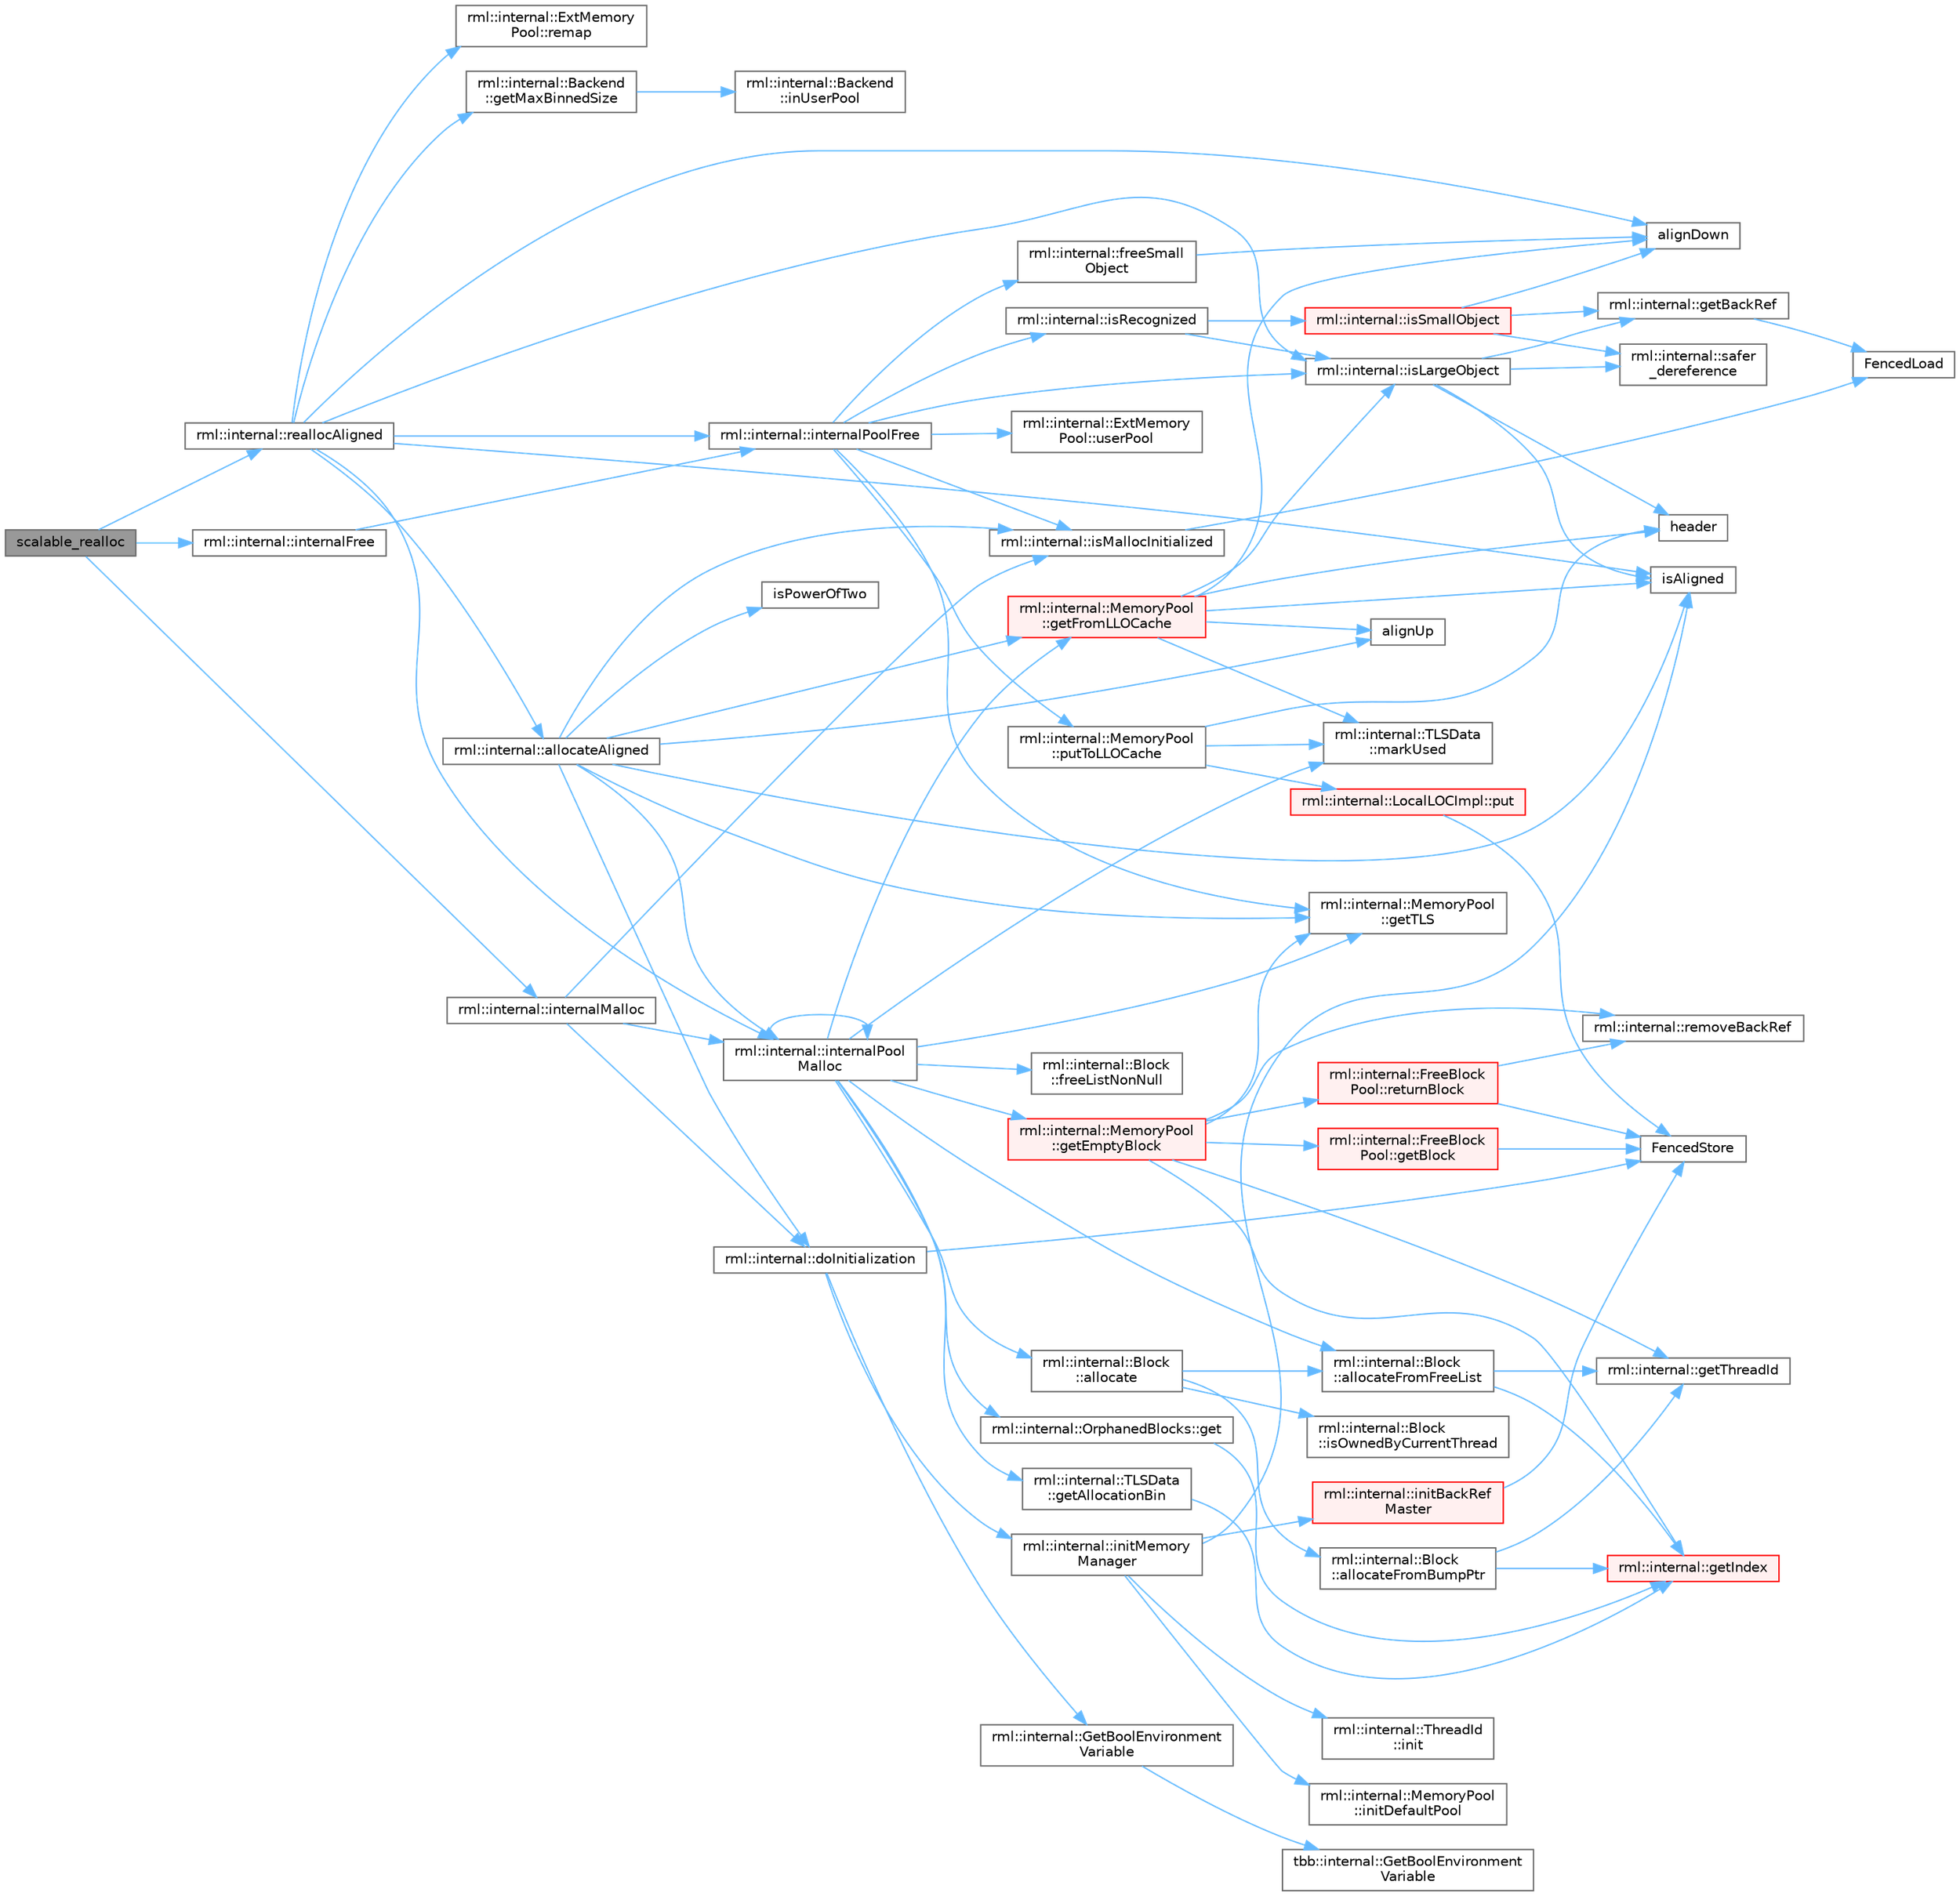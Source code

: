 digraph "scalable_realloc"
{
 // LATEX_PDF_SIZE
  bgcolor="transparent";
  edge [fontname=Helvetica,fontsize=10,labelfontname=Helvetica,labelfontsize=10];
  node [fontname=Helvetica,fontsize=10,shape=box,height=0.2,width=0.4];
  rankdir="LR";
  Node1 [id="Node000001",label="scalable_realloc",height=0.2,width=0.4,color="gray40", fillcolor="grey60", style="filled", fontcolor="black",tooltip=" "];
  Node1 -> Node2 [id="edge1_Node000001_Node000002",color="steelblue1",style="solid",tooltip=" "];
  Node2 [id="Node000002",label="rml::internal::internalFree",height=0.2,width=0.4,color="grey40", fillcolor="white", style="filled",URL="$namespacerml_1_1internal.html#a91eeaa067e3fdf5618b5a65b8b368231",tooltip=" "];
  Node2 -> Node3 [id="edge2_Node000002_Node000003",color="steelblue1",style="solid",tooltip=" "];
  Node3 [id="Node000003",label="rml::internal::internalPoolFree",height=0.2,width=0.4,color="grey40", fillcolor="white", style="filled",URL="$namespacerml_1_1internal.html#a8bff2023b8463f38317c75980f21e0db",tooltip=" "];
  Node3 -> Node4 [id="edge3_Node000003_Node000004",color="steelblue1",style="solid",tooltip=" "];
  Node4 [id="Node000004",label="rml::internal::freeSmall\lObject",height=0.2,width=0.4,color="grey40", fillcolor="white", style="filled",URL="$namespacerml_1_1internal.html#adeac248637575859a6e8f733ba15060e",tooltip=" "];
  Node4 -> Node5 [id="edge4_Node000004_Node000005",color="steelblue1",style="solid",tooltip=" "];
  Node5 [id="Node000005",label="alignDown",height=0.2,width=0.4,color="grey40", fillcolor="white", style="filled",URL="$shared__utils_8h.html#ab3918cd2395835f90b78b96d4e1e2390",tooltip=" "];
  Node3 -> Node6 [id="edge5_Node000003_Node000006",color="steelblue1",style="solid",tooltip=" "];
  Node6 [id="Node000006",label="rml::internal::MemoryPool\l::getTLS",height=0.2,width=0.4,color="grey40", fillcolor="white", style="filled",URL="$classrml_1_1internal_1_1_memory_pool.html#acdf684e1b29c9d00886d97b909798488",tooltip=" "];
  Node3 -> Node7 [id="edge6_Node000003_Node000007",color="steelblue1",style="solid",tooltip=" "];
  Node7 [id="Node000007",label="rml::internal::isLargeObject",height=0.2,width=0.4,color="grey40", fillcolor="white", style="filled",URL="$namespacerml_1_1internal.html#a730f387568a0a522e003dca4246eb393",tooltip=" "];
  Node7 -> Node8 [id="edge7_Node000007_Node000008",color="steelblue1",style="solid",tooltip=" "];
  Node8 [id="Node000008",label="rml::internal::getBackRef",height=0.2,width=0.4,color="grey40", fillcolor="white", style="filled",URL="$namespacerml_1_1internal.html#a674d3a46d675ee1887142a9118f48927",tooltip=" "];
  Node8 -> Node9 [id="edge8_Node000008_Node000009",color="steelblue1",style="solid",tooltip=" "];
  Node9 [id="Node000009",label="FencedLoad",height=0.2,width=0.4,color="grey40", fillcolor="white", style="filled",URL="$_synchronize_8h.html#a0792980ea26344eaf2fc0a4112b5d848",tooltip=" "];
  Node7 -> Node10 [id="edge9_Node000007_Node000010",color="steelblue1",style="solid",tooltip=" "];
  Node10 [id="Node000010",label="header",height=0.2,width=0.4,color="grey40", fillcolor="white", style="filled",URL="$cblat1_8f.html#a410931b600854e6dd3e253731606117e",tooltip=" "];
  Node7 -> Node11 [id="edge10_Node000007_Node000011",color="steelblue1",style="solid",tooltip=" "];
  Node11 [id="Node000011",label="isAligned",height=0.2,width=0.4,color="grey40", fillcolor="white", style="filled",URL="$_customize_8h.html#a717f2c2c0501922cd654a5ebf49b287e",tooltip=" "];
  Node7 -> Node12 [id="edge11_Node000007_Node000012",color="steelblue1",style="solid",tooltip=" "];
  Node12 [id="Node000012",label="rml::internal::safer\l_dereference",height=0.2,width=0.4,color="grey40", fillcolor="white", style="filled",URL="$namespacerml_1_1internal.html#ad1ffc431b9c2d1e7109a72599d761792",tooltip=" "];
  Node3 -> Node13 [id="edge12_Node000003_Node000013",color="steelblue1",style="solid",tooltip=" "];
  Node13 [id="Node000013",label="rml::internal::isMallocInitialized",height=0.2,width=0.4,color="grey40", fillcolor="white", style="filled",URL="$namespacerml_1_1internal.html#a61c4d632ea815cbeea8ed0ee72e06ac7",tooltip=" "];
  Node13 -> Node9 [id="edge13_Node000013_Node000009",color="steelblue1",style="solid",tooltip=" "];
  Node3 -> Node14 [id="edge14_Node000003_Node000014",color="steelblue1",style="solid",tooltip=" "];
  Node14 [id="Node000014",label="rml::internal::isRecognized",height=0.2,width=0.4,color="grey40", fillcolor="white", style="filled",URL="$namespacerml_1_1internal.html#abe52e5f71a9571929c11e06738d0864f",tooltip=" "];
  Node14 -> Node7 [id="edge15_Node000014_Node000007",color="steelblue1",style="solid",tooltip=" "];
  Node14 -> Node15 [id="edge16_Node000014_Node000015",color="steelblue1",style="solid",tooltip=" "];
  Node15 [id="Node000015",label="rml::internal::isSmallObject",height=0.2,width=0.4,color="red", fillcolor="#FFF0F0", style="filled",URL="$namespacerml_1_1internal.html#a44371ad68e0e7931776e8e128764ae79",tooltip=" "];
  Node15 -> Node5 [id="edge17_Node000015_Node000005",color="steelblue1",style="solid",tooltip=" "];
  Node15 -> Node8 [id="edge18_Node000015_Node000008",color="steelblue1",style="solid",tooltip=" "];
  Node15 -> Node12 [id="edge19_Node000015_Node000012",color="steelblue1",style="solid",tooltip=" "];
  Node3 -> Node22 [id="edge20_Node000003_Node000022",color="steelblue1",style="solid",tooltip=" "];
  Node22 [id="Node000022",label="rml::internal::MemoryPool\l::putToLLOCache",height=0.2,width=0.4,color="grey40", fillcolor="white", style="filled",URL="$classrml_1_1internal_1_1_memory_pool.html#aedf33ac6b570a3847f86ad528de00149",tooltip=" "];
  Node22 -> Node10 [id="edge21_Node000022_Node000010",color="steelblue1",style="solid",tooltip=" "];
  Node22 -> Node23 [id="edge22_Node000022_Node000023",color="steelblue1",style="solid",tooltip=" "];
  Node23 [id="Node000023",label="rml::internal::TLSData\l::markUsed",height=0.2,width=0.4,color="grey40", fillcolor="white", style="filled",URL="$classrml_1_1internal_1_1_t_l_s_data.html#afabda6a63ddb1942d1d5a7a06f41e2ae",tooltip=" "];
  Node22 -> Node24 [id="edge23_Node000022_Node000024",color="steelblue1",style="solid",tooltip=" "];
  Node24 [id="Node000024",label="rml::internal::LocalLOCImpl::put",height=0.2,width=0.4,color="red", fillcolor="#FFF0F0", style="filled",URL="$classrml_1_1internal_1_1_local_l_o_c_impl.html#a40f0e9cea1a99d95d786f52e2dc8add9",tooltip=" "];
  Node24 -> Node26 [id="edge24_Node000024_Node000026",color="steelblue1",style="solid",tooltip=" "];
  Node26 [id="Node000026",label="FencedStore",height=0.2,width=0.4,color="grey40", fillcolor="white", style="filled",URL="$_synchronize_8h.html#a19886ee3899c0a2435ea9840116ea325",tooltip=" "];
  Node3 -> Node28 [id="edge25_Node000003_Node000028",color="steelblue1",style="solid",tooltip=" "];
  Node28 [id="Node000028",label="rml::internal::ExtMemory\lPool::userPool",height=0.2,width=0.4,color="grey40", fillcolor="white", style="filled",URL="$structrml_1_1internal_1_1_ext_memory_pool.html#a6f02801fa5ba692cf62457c0a80079cc",tooltip=" "];
  Node1 -> Node29 [id="edge26_Node000001_Node000029",color="steelblue1",style="solid",tooltip=" "];
  Node29 [id="Node000029",label="rml::internal::internalMalloc",height=0.2,width=0.4,color="grey40", fillcolor="white", style="filled",URL="$namespacerml_1_1internal.html#a19b0fbc5aaa4b08cc412bb5777b01f89",tooltip=" "];
  Node29 -> Node30 [id="edge27_Node000029_Node000030",color="steelblue1",style="solid",tooltip=" "];
  Node30 [id="Node000030",label="rml::internal::doInitialization",height=0.2,width=0.4,color="grey40", fillcolor="white", style="filled",URL="$namespacerml_1_1internal.html#aad59cc02d849210b00c8587544e44e20",tooltip="Ensures that initMemoryManager() is called once and only once."];
  Node30 -> Node26 [id="edge28_Node000030_Node000026",color="steelblue1",style="solid",tooltip=" "];
  Node30 -> Node31 [id="edge29_Node000030_Node000031",color="steelblue1",style="solid",tooltip=" "];
  Node31 [id="Node000031",label="rml::internal::GetBoolEnvironment\lVariable",height=0.2,width=0.4,color="grey40", fillcolor="white", style="filled",URL="$namespacerml_1_1internal.html#acbf202195ce55902f2237ab9e8de3be5",tooltip=" "];
  Node31 -> Node32 [id="edge30_Node000031_Node000032",color="steelblue1",style="solid",tooltip=" "];
  Node32 [id="Node000032",label="tbb::internal::GetBoolEnvironment\lVariable",height=0.2,width=0.4,color="grey40", fillcolor="white", style="filled",URL="$namespacetbb_1_1internal.html#a97d6c00654cc85d4c072f1a082c8c28a",tooltip=" "];
  Node30 -> Node33 [id="edge31_Node000030_Node000033",color="steelblue1",style="solid",tooltip=" "];
  Node33 [id="Node000033",label="rml::internal::initMemory\lManager",height=0.2,width=0.4,color="grey40", fillcolor="white", style="filled",URL="$namespacerml_1_1internal.html#ab24be00d5e9e602105742c4b1c7903a4",tooltip=" "];
  Node33 -> Node34 [id="edge32_Node000033_Node000034",color="steelblue1",style="solid",tooltip=" "];
  Node34 [id="Node000034",label="rml::internal::ThreadId\l::init",height=0.2,width=0.4,color="grey40", fillcolor="white", style="filled",URL="$classrml_1_1internal_1_1_thread_id.html#a58d4cb2156367a2fc468f6daf5cbded2",tooltip=" "];
  Node33 -> Node35 [id="edge33_Node000033_Node000035",color="steelblue1",style="solid",tooltip=" "];
  Node35 [id="Node000035",label="rml::internal::initBackRef\lMaster",height=0.2,width=0.4,color="red", fillcolor="#FFF0F0", style="filled",URL="$namespacerml_1_1internal.html#a35c262cb0badff1e3b2a9df6357a344a",tooltip=" "];
  Node35 -> Node26 [id="edge34_Node000035_Node000026",color="steelblue1",style="solid",tooltip=" "];
  Node33 -> Node82 [id="edge35_Node000033_Node000082",color="steelblue1",style="solid",tooltip=" "];
  Node82 [id="Node000082",label="rml::internal::MemoryPool\l::initDefaultPool",height=0.2,width=0.4,color="grey40", fillcolor="white", style="filled",URL="$classrml_1_1internal_1_1_memory_pool.html#add7381e97285946d931d763e07dee7e5",tooltip=" "];
  Node33 -> Node11 [id="edge36_Node000033_Node000011",color="steelblue1",style="solid",tooltip=" "];
  Node29 -> Node83 [id="edge37_Node000029_Node000083",color="steelblue1",style="solid",tooltip=" "];
  Node83 [id="Node000083",label="rml::internal::internalPool\lMalloc",height=0.2,width=0.4,color="grey40", fillcolor="white", style="filled",URL="$namespacerml_1_1internal.html#a341c0310d4c1374c96acc18cd37eba26",tooltip=" "];
  Node83 -> Node84 [id="edge38_Node000083_Node000084",color="steelblue1",style="solid",tooltip=" "];
  Node84 [id="Node000084",label="rml::internal::Block\l::allocate",height=0.2,width=0.4,color="grey40", fillcolor="white", style="filled",URL="$classrml_1_1internal_1_1_block.html#ab304c726e184fcd2cad31e30306e07ab",tooltip=" "];
  Node84 -> Node85 [id="edge39_Node000084_Node000085",color="steelblue1",style="solid",tooltip=" "];
  Node85 [id="Node000085",label="rml::internal::Block\l::allocateFromBumpPtr",height=0.2,width=0.4,color="grey40", fillcolor="white", style="filled",URL="$classrml_1_1internal_1_1_block.html#a15badeb7c104a8f860a7375ed648a43e",tooltip=" "];
  Node85 -> Node86 [id="edge40_Node000085_Node000086",color="steelblue1",style="solid",tooltip=" "];
  Node86 [id="Node000086",label="rml::internal::getIndex",height=0.2,width=0.4,color="red", fillcolor="#FFF0F0", style="filled",URL="$namespacerml_1_1internal.html#a70dcd761b867baccb7ffdb087e52e215",tooltip=" "];
  Node85 -> Node90 [id="edge41_Node000085_Node000090",color="steelblue1",style="solid",tooltip=" "];
  Node90 [id="Node000090",label="rml::internal::getThreadId",height=0.2,width=0.4,color="grey40", fillcolor="white", style="filled",URL="$namespacerml_1_1internal.html#a2877b2db91c23b8b7eb1d37891c40b2b",tooltip=" "];
  Node84 -> Node91 [id="edge42_Node000084_Node000091",color="steelblue1",style="solid",tooltip=" "];
  Node91 [id="Node000091",label="rml::internal::Block\l::allocateFromFreeList",height=0.2,width=0.4,color="grey40", fillcolor="white", style="filled",URL="$classrml_1_1internal_1_1_block.html#a49c5382153edd22b031869f0a822f9f2",tooltip=" "];
  Node91 -> Node86 [id="edge43_Node000091_Node000086",color="steelblue1",style="solid",tooltip=" "];
  Node91 -> Node90 [id="edge44_Node000091_Node000090",color="steelblue1",style="solid",tooltip=" "];
  Node84 -> Node92 [id="edge45_Node000084_Node000092",color="steelblue1",style="solid",tooltip=" "];
  Node92 [id="Node000092",label="rml::internal::Block\l::isOwnedByCurrentThread",height=0.2,width=0.4,color="grey40", fillcolor="white", style="filled",URL="$classrml_1_1internal_1_1_block.html#a764948ac32e7d5689a755e4af99308e2",tooltip=" "];
  Node83 -> Node91 [id="edge46_Node000083_Node000091",color="steelblue1",style="solid",tooltip=" "];
  Node83 -> Node93 [id="edge47_Node000083_Node000093",color="steelblue1",style="solid",tooltip=" "];
  Node93 [id="Node000093",label="rml::internal::Block\l::freeListNonNull",height=0.2,width=0.4,color="grey40", fillcolor="white", style="filled",URL="$classrml_1_1internal_1_1_block.html#a624decb3bf1a4f7ab0b66e3ae0fb1324",tooltip=" "];
  Node83 -> Node94 [id="edge48_Node000083_Node000094",color="steelblue1",style="solid",tooltip=" "];
  Node94 [id="Node000094",label="rml::internal::OrphanedBlocks::get",height=0.2,width=0.4,color="grey40", fillcolor="white", style="filled",URL="$classrml_1_1internal_1_1_orphaned_blocks.html#a3ed9f9cf98cd6c788195e57408c5ed26",tooltip=" "];
  Node94 -> Node86 [id="edge49_Node000094_Node000086",color="steelblue1",style="solid",tooltip=" "];
  Node83 -> Node95 [id="edge50_Node000083_Node000095",color="steelblue1",style="solid",tooltip=" "];
  Node95 [id="Node000095",label="rml::internal::TLSData\l::getAllocationBin",height=0.2,width=0.4,color="grey40", fillcolor="white", style="filled",URL="$classrml_1_1internal_1_1_t_l_s_data.html#a26c607a6304c0fa325c6604cf7c767ea",tooltip=" "];
  Node95 -> Node86 [id="edge51_Node000095_Node000086",color="steelblue1",style="solid",tooltip=" "];
  Node83 -> Node96 [id="edge52_Node000083_Node000096",color="steelblue1",style="solid",tooltip=" "];
  Node96 [id="Node000096",label="rml::internal::MemoryPool\l::getEmptyBlock",height=0.2,width=0.4,color="red", fillcolor="#FFF0F0", style="filled",URL="$classrml_1_1internal_1_1_memory_pool.html#a16261e62d2c6418981ade9a7ea23d5d0",tooltip=" "];
  Node96 -> Node97 [id="edge53_Node000096_Node000097",color="steelblue1",style="solid",tooltip=" "];
  Node97 [id="Node000097",label="rml::internal::FreeBlock\lPool::getBlock",height=0.2,width=0.4,color="red", fillcolor="#FFF0F0", style="filled",URL="$classrml_1_1internal_1_1_free_block_pool.html#a3d6745e31d1a809ce90273ba7a8f8ab7",tooltip=" "];
  Node97 -> Node26 [id="edge54_Node000097_Node000026",color="steelblue1",style="solid",tooltip=" "];
  Node96 -> Node86 [id="edge55_Node000096_Node000086",color="steelblue1",style="solid",tooltip=" "];
  Node96 -> Node90 [id="edge56_Node000096_Node000090",color="steelblue1",style="solid",tooltip=" "];
  Node96 -> Node6 [id="edge57_Node000096_Node000006",color="steelblue1",style="solid",tooltip=" "];
  Node96 -> Node98 [id="edge58_Node000096_Node000098",color="steelblue1",style="solid",tooltip=" "];
  Node98 [id="Node000098",label="rml::internal::removeBackRef",height=0.2,width=0.4,color="grey40", fillcolor="white", style="filled",URL="$namespacerml_1_1internal.html#ab8e65fb38698f5544e2b1fa3127bec85",tooltip=" "];
  Node96 -> Node99 [id="edge59_Node000096_Node000099",color="steelblue1",style="solid",tooltip=" "];
  Node99 [id="Node000099",label="rml::internal::FreeBlock\lPool::returnBlock",height=0.2,width=0.4,color="red", fillcolor="#FFF0F0", style="filled",URL="$classrml_1_1internal_1_1_free_block_pool.html#a98adf682213916f2d39812b170938b4a",tooltip=" "];
  Node99 -> Node26 [id="edge60_Node000099_Node000026",color="steelblue1",style="solid",tooltip=" "];
  Node99 -> Node98 [id="edge61_Node000099_Node000098",color="steelblue1",style="solid",tooltip=" "];
  Node83 -> Node101 [id="edge62_Node000083_Node000101",color="steelblue1",style="solid",tooltip=" "];
  Node101 [id="Node000101",label="rml::internal::MemoryPool\l::getFromLLOCache",height=0.2,width=0.4,color="red", fillcolor="#FFF0F0", style="filled",URL="$classrml_1_1internal_1_1_memory_pool.html#af1f6175add16b2b950447b8b4c6bf491",tooltip=" "];
  Node101 -> Node5 [id="edge63_Node000101_Node000005",color="steelblue1",style="solid",tooltip=" "];
  Node101 -> Node47 [id="edge64_Node000101_Node000047",color="steelblue1",style="solid",tooltip=" "];
  Node47 [id="Node000047",label="alignUp",height=0.2,width=0.4,color="grey40", fillcolor="white", style="filled",URL="$shared__utils_8h.html#abf7a0e928f58ffeeefa291f674c30d69",tooltip=" "];
  Node101 -> Node10 [id="edge65_Node000101_Node000010",color="steelblue1",style="solid",tooltip=" "];
  Node101 -> Node11 [id="edge66_Node000101_Node000011",color="steelblue1",style="solid",tooltip=" "];
  Node101 -> Node7 [id="edge67_Node000101_Node000007",color="steelblue1",style="solid",tooltip=" "];
  Node101 -> Node23 [id="edge68_Node000101_Node000023",color="steelblue1",style="solid",tooltip=" "];
  Node83 -> Node6 [id="edge69_Node000083_Node000006",color="steelblue1",style="solid",tooltip=" "];
  Node83 -> Node83 [id="edge70_Node000083_Node000083",color="steelblue1",style="solid",tooltip=" "];
  Node83 -> Node23 [id="edge71_Node000083_Node000023",color="steelblue1",style="solid",tooltip=" "];
  Node29 -> Node13 [id="edge72_Node000029_Node000013",color="steelblue1",style="solid",tooltip=" "];
  Node1 -> Node105 [id="edge73_Node000001_Node000105",color="steelblue1",style="solid",tooltip=" "];
  Node105 [id="Node000105",label="rml::internal::reallocAligned",height=0.2,width=0.4,color="grey40", fillcolor="white", style="filled",URL="$namespacerml_1_1internal.html#a288f89b97757684760f283c91dbe8add",tooltip=" "];
  Node105 -> Node5 [id="edge74_Node000105_Node000005",color="steelblue1",style="solid",tooltip=" "];
  Node105 -> Node106 [id="edge75_Node000105_Node000106",color="steelblue1",style="solid",tooltip=" "];
  Node106 [id="Node000106",label="rml::internal::allocateAligned",height=0.2,width=0.4,color="grey40", fillcolor="white", style="filled",URL="$namespacerml_1_1internal.html#a8de88aa18618ca387871e41654bef552",tooltip=" "];
  Node106 -> Node47 [id="edge76_Node000106_Node000047",color="steelblue1",style="solid",tooltip=" "];
  Node106 -> Node30 [id="edge77_Node000106_Node000030",color="steelblue1",style="solid",tooltip=" "];
  Node106 -> Node101 [id="edge78_Node000106_Node000101",color="steelblue1",style="solid",tooltip=" "];
  Node106 -> Node6 [id="edge79_Node000106_Node000006",color="steelblue1",style="solid",tooltip=" "];
  Node106 -> Node83 [id="edge80_Node000106_Node000083",color="steelblue1",style="solid",tooltip=" "];
  Node106 -> Node11 [id="edge81_Node000106_Node000011",color="steelblue1",style="solid",tooltip=" "];
  Node106 -> Node13 [id="edge82_Node000106_Node000013",color="steelblue1",style="solid",tooltip=" "];
  Node106 -> Node107 [id="edge83_Node000106_Node000107",color="steelblue1",style="solid",tooltip=" "];
  Node107 [id="Node000107",label="isPowerOfTwo",height=0.2,width=0.4,color="grey40", fillcolor="white", style="filled",URL="$_customize_8h.html#acd7827300d6ae7b109ba374f9fd9e7dd",tooltip=" "];
  Node105 -> Node59 [id="edge84_Node000105_Node000059",color="steelblue1",style="solid",tooltip=" "];
  Node59 [id="Node000059",label="rml::internal::Backend\l::getMaxBinnedSize",height=0.2,width=0.4,color="grey40", fillcolor="white", style="filled",URL="$classrml_1_1internal_1_1_backend.html#af7f29ce80d57a9417ba3abaa156a5959",tooltip=" "];
  Node59 -> Node60 [id="edge85_Node000059_Node000060",color="steelblue1",style="solid",tooltip=" "];
  Node60 [id="Node000060",label="rml::internal::Backend\l::inUserPool",height=0.2,width=0.4,color="grey40", fillcolor="white", style="filled",URL="$classrml_1_1internal_1_1_backend.html#a0d970b8baf9c882ee49d4467b88fcd3b",tooltip=" "];
  Node105 -> Node3 [id="edge86_Node000105_Node000003",color="steelblue1",style="solid",tooltip=" "];
  Node105 -> Node83 [id="edge87_Node000105_Node000083",color="steelblue1",style="solid",tooltip=" "];
  Node105 -> Node11 [id="edge88_Node000105_Node000011",color="steelblue1",style="solid",tooltip=" "];
  Node105 -> Node7 [id="edge89_Node000105_Node000007",color="steelblue1",style="solid",tooltip=" "];
  Node105 -> Node108 [id="edge90_Node000105_Node000108",color="steelblue1",style="solid",tooltip=" "];
  Node108 [id="Node000108",label="rml::internal::ExtMemory\lPool::remap",height=0.2,width=0.4,color="grey40", fillcolor="white", style="filled",URL="$structrml_1_1internal_1_1_ext_memory_pool.html#affe492c8041681b5fef472d5cd2f694e",tooltip=" "];
}
